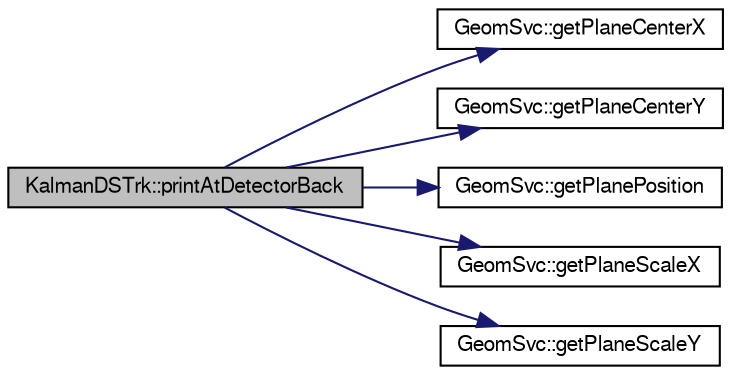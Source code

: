 digraph "KalmanDSTrk::printAtDetectorBack"
{
  bgcolor="transparent";
  edge [fontname="FreeSans",fontsize="10",labelfontname="FreeSans",labelfontsize="10"];
  node [fontname="FreeSans",fontsize="10",shape=record];
  rankdir="LR";
  Node1 [label="KalmanDSTrk::printAtDetectorBack",height=0.2,width=0.4,color="black", fillcolor="grey75", style="filled" fontcolor="black"];
  Node1 -> Node2 [color="midnightblue",fontsize="10",style="solid",fontname="FreeSans"];
  Node2 [label="GeomSvc::getPlaneCenterX",height=0.2,width=0.4,color="black",URL="$d0/da0/classGeomSvc.html#a6ba0782756b1082859e85e660a2a386b"];
  Node1 -> Node3 [color="midnightblue",fontsize="10",style="solid",fontname="FreeSans"];
  Node3 [label="GeomSvc::getPlaneCenterY",height=0.2,width=0.4,color="black",URL="$d0/da0/classGeomSvc.html#a162032f241ca74df57ec894b89484a84"];
  Node1 -> Node4 [color="midnightblue",fontsize="10",style="solid",fontname="FreeSans"];
  Node4 [label="GeomSvc::getPlanePosition",height=0.2,width=0.4,color="black",URL="$d0/da0/classGeomSvc.html#a58a3d25847e956be5173e1c0241d8cc3"];
  Node1 -> Node5 [color="midnightblue",fontsize="10",style="solid",fontname="FreeSans"];
  Node5 [label="GeomSvc::getPlaneScaleX",height=0.2,width=0.4,color="black",URL="$d0/da0/classGeomSvc.html#a410d893bda331c7612b18f7e4a863460"];
  Node1 -> Node6 [color="midnightblue",fontsize="10",style="solid",fontname="FreeSans"];
  Node6 [label="GeomSvc::getPlaneScaleY",height=0.2,width=0.4,color="black",URL="$d0/da0/classGeomSvc.html#a6a6bfc92701aafd93789257785cb719d"];
}
